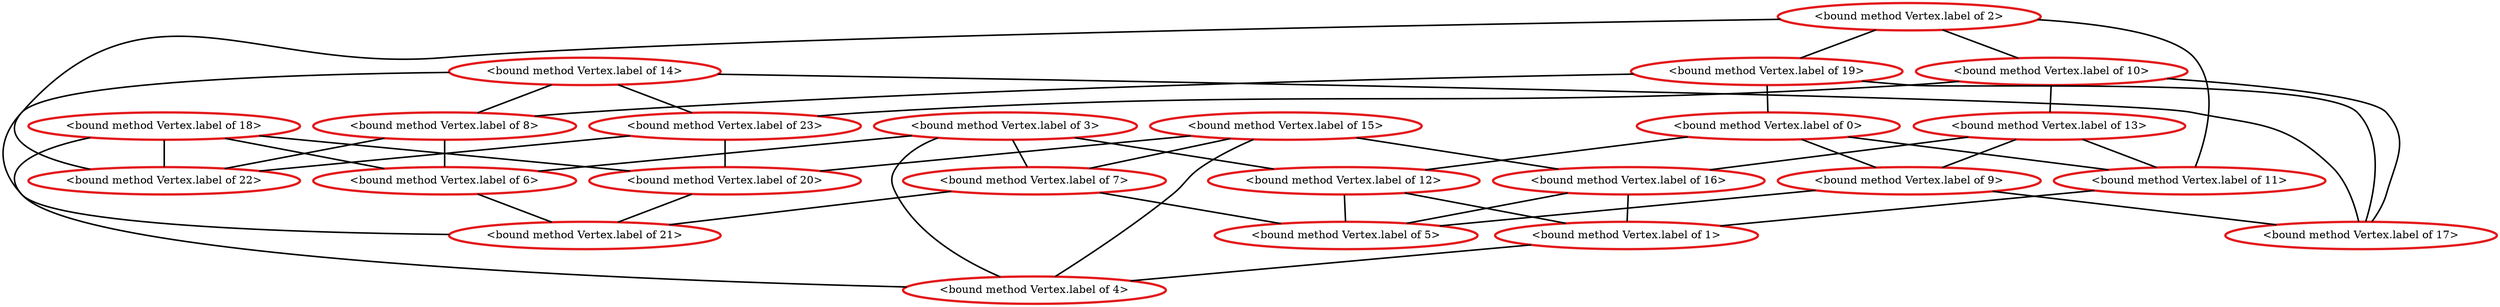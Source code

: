 Graph G {
    0 [penwidth=3,label="<bound method Vertex.label of 0>",color=6, colorscheme=paired12]
    1 [penwidth=3,label="<bound method Vertex.label of 1>",color=6, colorscheme=paired12]
    2 [penwidth=3,label="<bound method Vertex.label of 2>",color=6, colorscheme=paired12]
    3 [penwidth=3,label="<bound method Vertex.label of 3>",color=6, colorscheme=paired12]
    4 [penwidth=3,label="<bound method Vertex.label of 4>",color=6, colorscheme=paired12]
    5 [penwidth=3,label="<bound method Vertex.label of 5>",color=6, colorscheme=paired12]
    6 [penwidth=3,label="<bound method Vertex.label of 6>",color=6, colorscheme=paired12]
    7 [penwidth=3,label="<bound method Vertex.label of 7>",color=6, colorscheme=paired12]
    8 [penwidth=3,label="<bound method Vertex.label of 8>",color=6, colorscheme=paired12]
    9 [penwidth=3,label="<bound method Vertex.label of 9>",color=6, colorscheme=paired12]
    10 [penwidth=3,label="<bound method Vertex.label of 10>",color=6, colorscheme=paired12]
    11 [penwidth=3,label="<bound method Vertex.label of 11>",color=6, colorscheme=paired12]
    12 [penwidth=3,label="<bound method Vertex.label of 12>",color=6, colorscheme=paired12]
    13 [penwidth=3,label="<bound method Vertex.label of 13>",color=6, colorscheme=paired12]
    14 [penwidth=3,label="<bound method Vertex.label of 14>",color=6, colorscheme=paired12]
    15 [penwidth=3,label="<bound method Vertex.label of 15>",color=6, colorscheme=paired12]
    16 [penwidth=3,label="<bound method Vertex.label of 16>",color=6, colorscheme=paired12]
    17 [penwidth=3,label="<bound method Vertex.label of 17>",color=6, colorscheme=paired12]
    18 [penwidth=3,label="<bound method Vertex.label of 18>",color=6, colorscheme=paired12]
    19 [penwidth=3,label="<bound method Vertex.label of 19>",color=6, colorscheme=paired12]
    20 [penwidth=3,label="<bound method Vertex.label of 20>",color=6, colorscheme=paired12]
    21 [penwidth=3,label="<bound method Vertex.label of 21>",color=6, colorscheme=paired12]
    22 [penwidth=3,label="<bound method Vertex.label of 22>",color=6, colorscheme=paired12]
    23 [penwidth=3,label="<bound method Vertex.label of 23>",color=6, colorscheme=paired12]

    2--10 [penwidth=2]
    2--19 [penwidth=2]
    2--11 [penwidth=2]
    2--22 [penwidth=2]
    3--12 [penwidth=2]
    3--7 [penwidth=2]
    3--6 [penwidth=2]
    3--4 [penwidth=2]
    10--13 [penwidth=2]
    10--23 [penwidth=2]
    10--17 [penwidth=2]
    13--16 [penwidth=2]
    13--9 [penwidth=2]
    13--11 [penwidth=2]
    19--8 [penwidth=2]
    19--0 [penwidth=2]
    19--17 [penwidth=2]
    14--8 [penwidth=2]
    14--23 [penwidth=2]
    14--17 [penwidth=2]
    14--21 [penwidth=2]
    15--16 [penwidth=2]
    15--7 [penwidth=2]
    15--20 [penwidth=2]
    15--4 [penwidth=2]
    8--6 [penwidth=2]
    8--22 [penwidth=2]
    23--22 [penwidth=2]
    23--20 [penwidth=2]
    16--1 [penwidth=2]
    16--5 [penwidth=2]
    0--12 [penwidth=2]
    0--9 [penwidth=2]
    0--11 [penwidth=2]
    12--1 [penwidth=2]
    12--5 [penwidth=2]
    18--6 [penwidth=2]
    18--22 [penwidth=2]
    18--20 [penwidth=2]
    18--4 [penwidth=2]
    7--5 [penwidth=2]
    7--21 [penwidth=2]
    6--21 [penwidth=2]
    9--17 [penwidth=2]
    9--5 [penwidth=2]
    11--1 [penwidth=2]
    1--4 [penwidth=2]
    20--21 [penwidth=2]
}